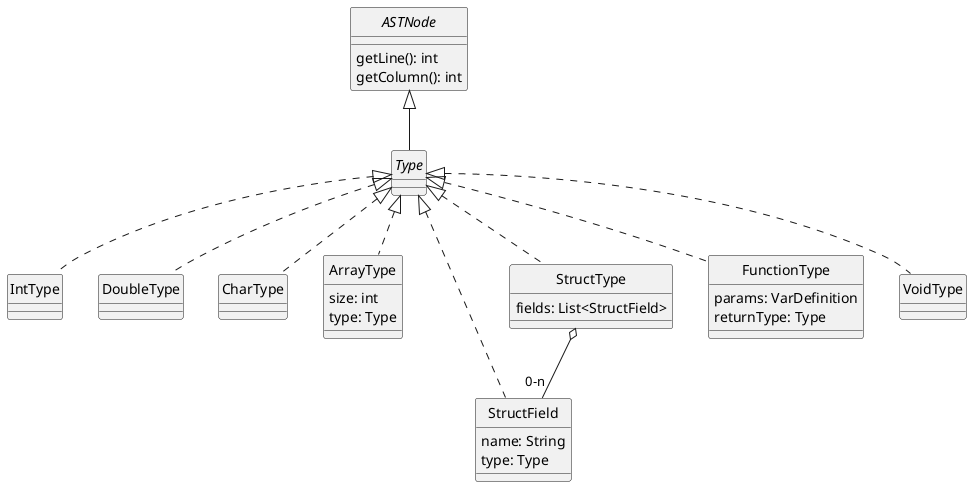 @startuml Types
skinparam style strictuml
skinparam monochrome true

interface ASTNode {
    getLine(): int
    getColumn(): int
}

interface Type

ASTNode <|-- Type

'Los tipos simples son: int, double, char
Type <|.. IntType
class IntType

class DoubleType
Type <|.. DoubleType

class CharType
Type <|.. CharType


' Los tipos complejos son Arrays y Structs

/' Los arrays pueden ser creados usando [] para construir un tipo nuevo,
debiendo especificar el tamaño del array, previo a su tipo, en su construcción '/
class ArrayType {
    size: int
    type: Type
    ' Un array no necesita guardar una lista de sus elementos, se guardan en memoria
    ' TODO: ¿es correcto lo que digo?
}
Type <|.. ArrayType


class StructField {
    name: String
    type: Type
}
Type <|.. StructField


' Un registro se puede crear usando la palabra clave defstruct y definiendo una secuencia de variables
class StructType {
    fields: List<StructField>   /'¿Por qué este tipo concreto?'/
}
Type <|.. StructType
StructType o-- "0-n" StructField


class FunctionType {
    params: VarDefinition
    returnType: Type    /'Sólo se devuelven tipos simples'/
}
Type <|.. FunctionType


' Las funciones tienen un tipo de retorno, pero pueden no devolver nada
' Se necesita el tipo Void
class VoidType
Type <|.. VoidType

@enduml
